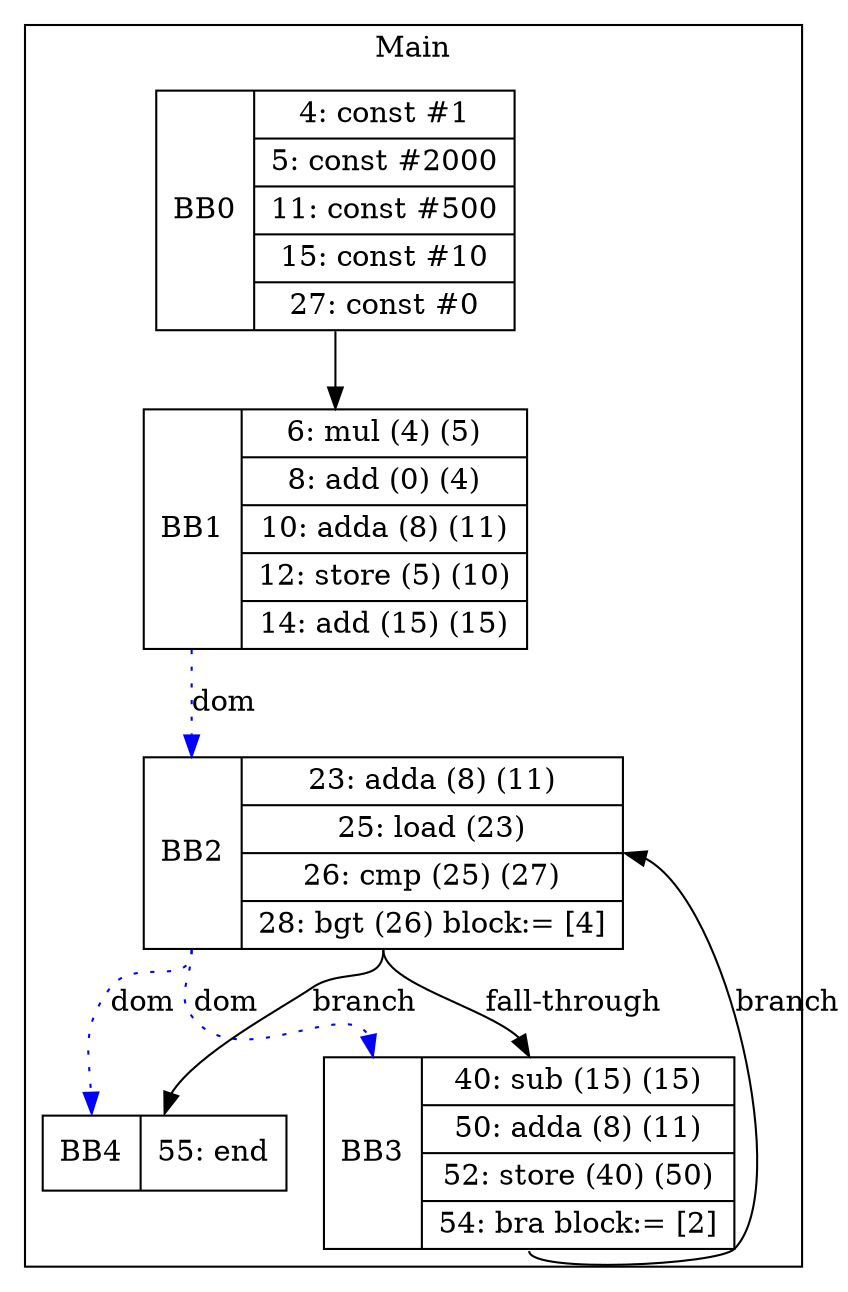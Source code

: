 digraph G {
node [shape=record];
subgraph cluster_main{
label = "Main";
BB0 [shape=record, label="<b>BB0|{4: const #1|5: const #2000|11: const #500|15: const #10|27: const #0}"];
BB1 [shape=record, label="<b>BB1|{6: mul (4) (5)|8: add (0) (4)|10: adda (8) (11)|12: store (5) (10)|14: add (15) (15)}"];
BB2 [shape=record, label="<b>BB2|{23: adda (8) (11)|25: load (23)|26: cmp (25) (27)|28: bgt (26) block:= [4]}"];
BB3 [shape=record, label="<b>BB3|{40: sub (15) (15)|50: adda (8) (11)|52: store (40) (50)|54: bra block:= [2]}"];
BB4 [shape=record, label="<b>BB4|{55: end}"];
}
BB0:s -> BB1:n ;
BB2:b -> BB3:b [color=blue, style=dotted, label="dom"];
BB2:b -> BB4:b [color=blue, style=dotted, label="dom"];
BB1:b -> BB2:b [color=blue, style=dotted, label="dom"];
BB2:s -> BB4:n [label="branch"];
BB3:s -> BB2:e [label="branch"];
BB2:s -> BB3:n [label="fall-through"];
}
